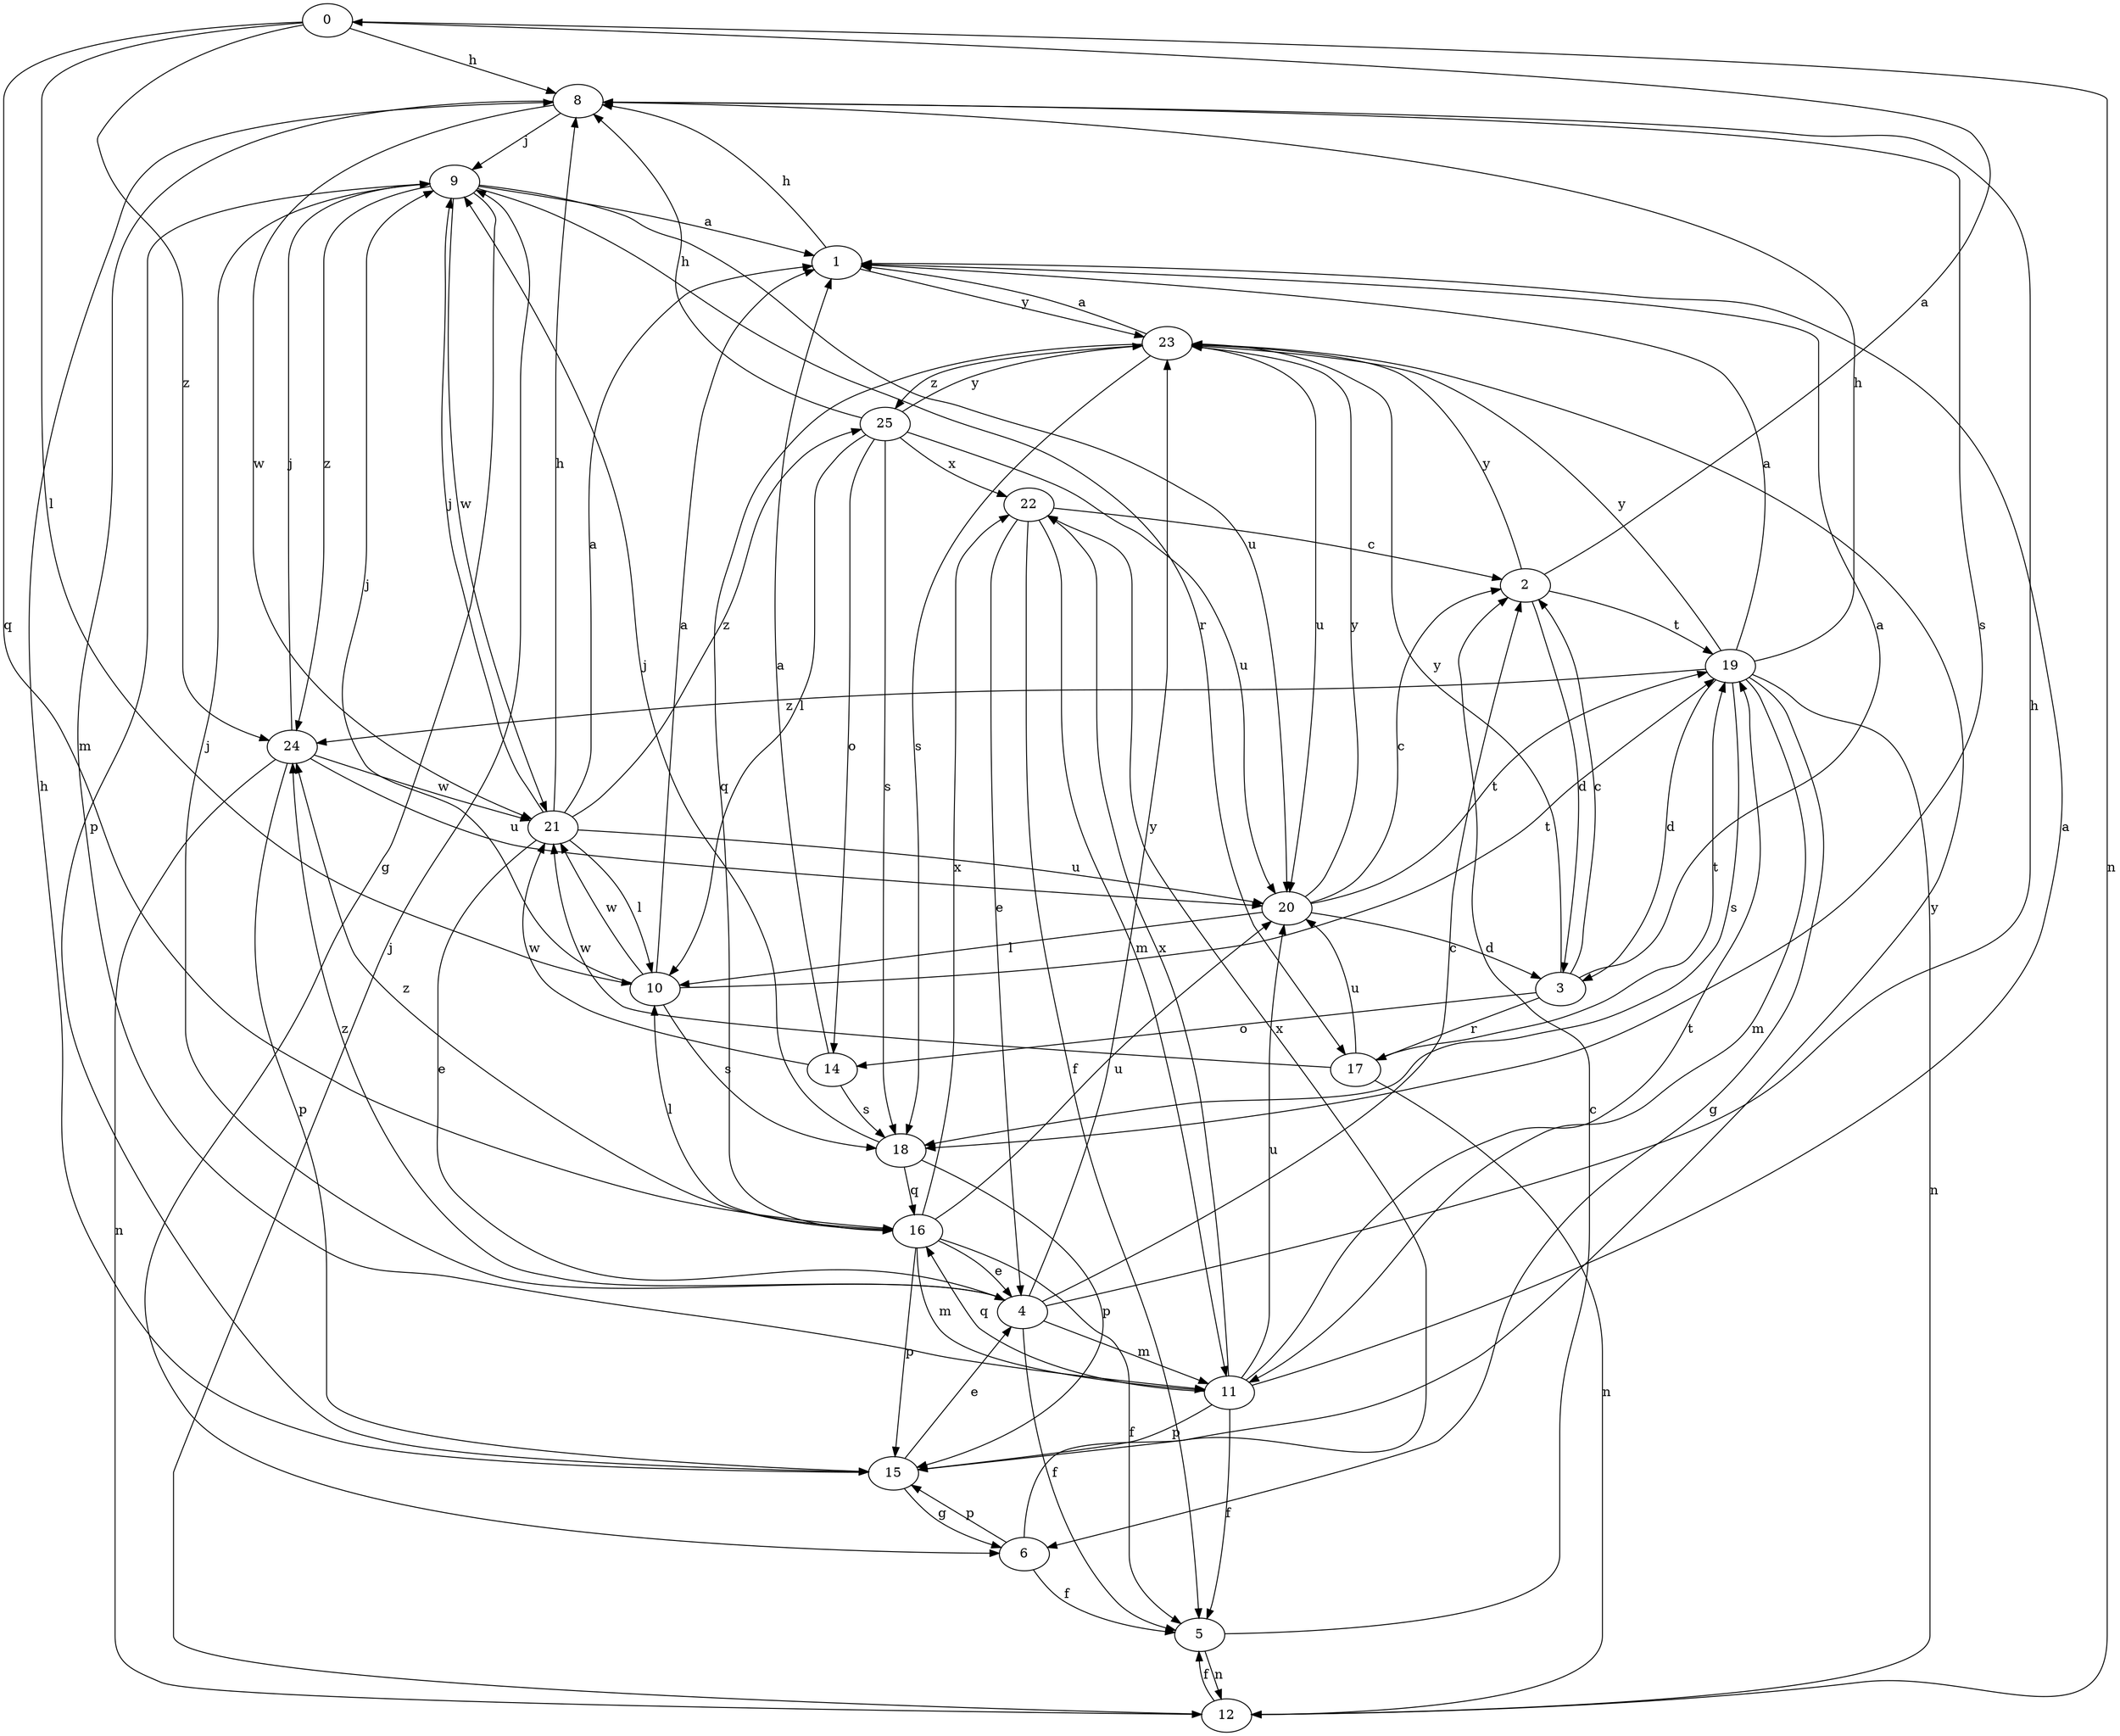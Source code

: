strict digraph  {
0;
1;
2;
3;
4;
5;
6;
8;
9;
10;
11;
12;
14;
15;
16;
17;
18;
19;
20;
21;
22;
23;
24;
25;
0 -> 8  [label=h];
0 -> 10  [label=l];
0 -> 12  [label=n];
0 -> 16  [label=q];
0 -> 24  [label=z];
1 -> 8  [label=h];
1 -> 23  [label=y];
2 -> 0  [label=a];
2 -> 3  [label=d];
2 -> 19  [label=t];
2 -> 23  [label=y];
3 -> 1  [label=a];
3 -> 2  [label=c];
3 -> 14  [label=o];
3 -> 17  [label=r];
3 -> 23  [label=y];
4 -> 2  [label=c];
4 -> 5  [label=f];
4 -> 8  [label=h];
4 -> 9  [label=j];
4 -> 11  [label=m];
4 -> 23  [label=y];
4 -> 24  [label=z];
5 -> 2  [label=c];
5 -> 12  [label=n];
6 -> 5  [label=f];
6 -> 15  [label=p];
6 -> 22  [label=x];
8 -> 9  [label=j];
8 -> 11  [label=m];
8 -> 18  [label=s];
8 -> 21  [label=w];
9 -> 1  [label=a];
9 -> 6  [label=g];
9 -> 15  [label=p];
9 -> 17  [label=r];
9 -> 20  [label=u];
9 -> 21  [label=w];
9 -> 24  [label=z];
10 -> 1  [label=a];
10 -> 9  [label=j];
10 -> 18  [label=s];
10 -> 19  [label=t];
10 -> 21  [label=w];
11 -> 1  [label=a];
11 -> 5  [label=f];
11 -> 15  [label=p];
11 -> 16  [label=q];
11 -> 19  [label=t];
11 -> 20  [label=u];
11 -> 22  [label=x];
12 -> 5  [label=f];
12 -> 9  [label=j];
14 -> 1  [label=a];
14 -> 18  [label=s];
14 -> 21  [label=w];
15 -> 4  [label=e];
15 -> 6  [label=g];
15 -> 8  [label=h];
15 -> 23  [label=y];
16 -> 4  [label=e];
16 -> 5  [label=f];
16 -> 10  [label=l];
16 -> 11  [label=m];
16 -> 15  [label=p];
16 -> 20  [label=u];
16 -> 22  [label=x];
16 -> 24  [label=z];
17 -> 12  [label=n];
17 -> 19  [label=t];
17 -> 20  [label=u];
17 -> 21  [label=w];
18 -> 9  [label=j];
18 -> 15  [label=p];
18 -> 16  [label=q];
19 -> 1  [label=a];
19 -> 3  [label=d];
19 -> 6  [label=g];
19 -> 8  [label=h];
19 -> 11  [label=m];
19 -> 12  [label=n];
19 -> 18  [label=s];
19 -> 23  [label=y];
19 -> 24  [label=z];
20 -> 2  [label=c];
20 -> 3  [label=d];
20 -> 10  [label=l];
20 -> 19  [label=t];
20 -> 23  [label=y];
21 -> 1  [label=a];
21 -> 4  [label=e];
21 -> 8  [label=h];
21 -> 9  [label=j];
21 -> 10  [label=l];
21 -> 20  [label=u];
21 -> 25  [label=z];
22 -> 2  [label=c];
22 -> 4  [label=e];
22 -> 5  [label=f];
22 -> 11  [label=m];
23 -> 1  [label=a];
23 -> 16  [label=q];
23 -> 18  [label=s];
23 -> 20  [label=u];
23 -> 25  [label=z];
24 -> 9  [label=j];
24 -> 12  [label=n];
24 -> 15  [label=p];
24 -> 20  [label=u];
24 -> 21  [label=w];
25 -> 8  [label=h];
25 -> 10  [label=l];
25 -> 14  [label=o];
25 -> 18  [label=s];
25 -> 20  [label=u];
25 -> 22  [label=x];
25 -> 23  [label=y];
}
